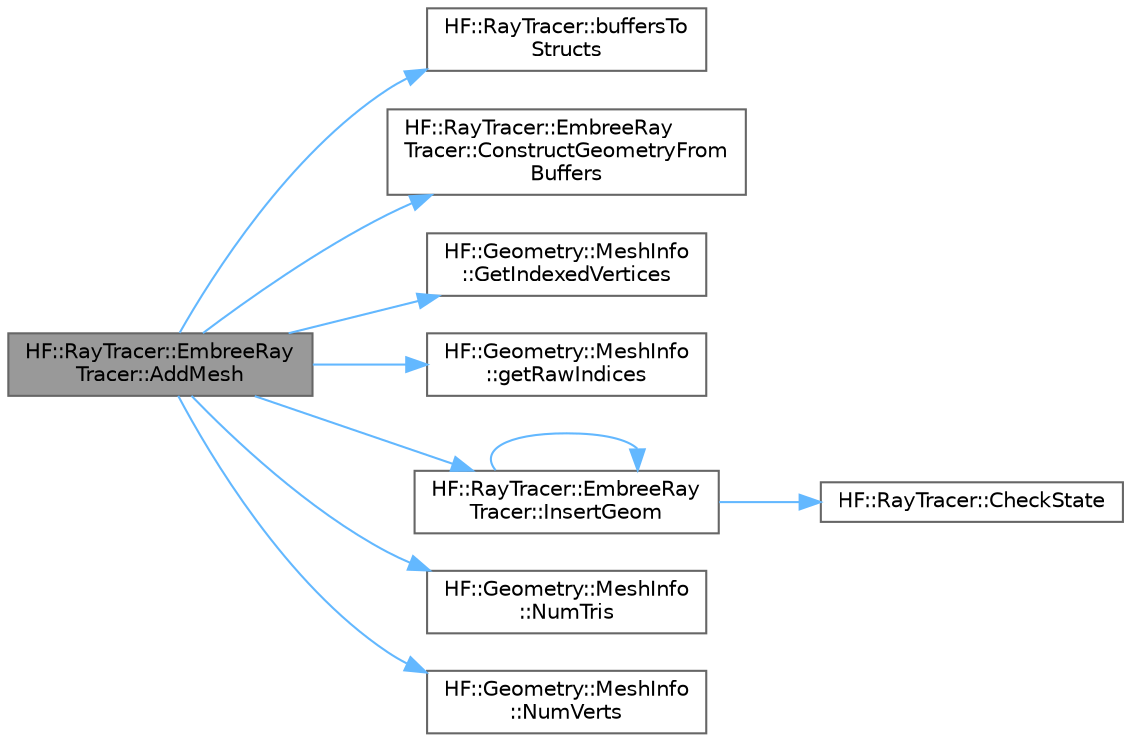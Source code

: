 digraph "HF::RayTracer::EmbreeRayTracer::AddMesh"
{
 // LATEX_PDF_SIZE
  bgcolor="transparent";
  edge [fontname=Helvetica,fontsize=10,labelfontname=Helvetica,labelfontsize=10];
  node [fontname=Helvetica,fontsize=10,shape=box,height=0.2,width=0.4];
  rankdir="LR";
  Node1 [label="HF::RayTracer::EmbreeRay\lTracer::AddMesh",height=0.2,width=0.4,color="gray40", fillcolor="grey60", style="filled", fontcolor="black",tooltip="Add a new mesh to the BVH with the specified ID. If False, then the addition failed,..."];
  Node1 -> Node2 [color="steelblue1",style="solid"];
  Node2 [label="HF::RayTracer::buffersTo\lStructs",height=0.2,width=0.4,color="grey40", fillcolor="white", style="filled",URL="$a00464.html#aac8c0b245ea813969c50b6496cc67945",tooltip="Package raw arrays of floats and indices in buffers to the required Embree types."];
  Node1 -> Node3 [color="steelblue1",style="solid"];
  Node3 [label="HF::RayTracer::EmbreeRay\lTracer::ConstructGeometryFrom\lBuffers",height=0.2,width=0.4,color="grey40", fillcolor="white", style="filled",URL="$a01411.html#aa602f6c44fa5230477642942ebc3216e",tooltip="Create a new instance of RTCGeometry from a triangle and vertex buffer."];
  Node1 -> Node4 [color="steelblue1",style="solid"];
  Node4 [label="HF::Geometry::MeshInfo\l::GetIndexedVertices",height=0.2,width=0.4,color="grey40", fillcolor="white", style="filled",URL="$a01351.html#af2d1b696c55aa036cff585d2e7eba50b",tooltip="A copy of every vertex in this array."];
  Node1 -> Node5 [color="steelblue1",style="solid"];
  Node5 [label="HF::Geometry::MeshInfo\l::getRawIndices",height=0.2,width=0.4,color="grey40", fillcolor="white", style="filled",URL="$a01351.html#afddea10734ba213b2bb5cc148c24c942",tooltip="Retrieve a copy of this mesh's index buffer as a 1D array."];
  Node1 -> Node6 [color="steelblue1",style="solid"];
  Node6 [label="HF::RayTracer::EmbreeRay\lTracer::InsertGeom",height=0.2,width=0.4,color="grey40", fillcolor="white", style="filled",URL="$a01411.html#a6ee1e15bc515878b156bc6a3778f8033",tooltip="Attach geometry to the current scene."];
  Node6 -> Node7 [color="steelblue1",style="solid"];
  Node7 [label="HF::RayTracer::CheckState",height=0.2,width=0.4,color="grey40", fillcolor="white", style="filled",URL="$a00464.html#a19e11d13f73136d6819b8abee57b0fd9",tooltip="Check an embree device for errors."];
  Node6 -> Node6 [color="steelblue1",style="solid"];
  Node1 -> Node8 [color="steelblue1",style="solid"];
  Node8 [label="HF::Geometry::MeshInfo\l::NumTris",height=0.2,width=0.4,color="grey40", fillcolor="white", style="filled",URL="$a01351.html#a5fa8cc590a7bd0764a7903ed521e2fc4",tooltip="Calculate the total number of triangles in this mesh."];
  Node1 -> Node9 [color="steelblue1",style="solid"];
  Node9 [label="HF::Geometry::MeshInfo\l::NumVerts",height=0.2,width=0.4,color="grey40", fillcolor="white", style="filled",URL="$a01351.html#a70a6f6b9270d47e0b8428cdc15b707d3",tooltip="Determine how many vertices are in this mesh."];
}
